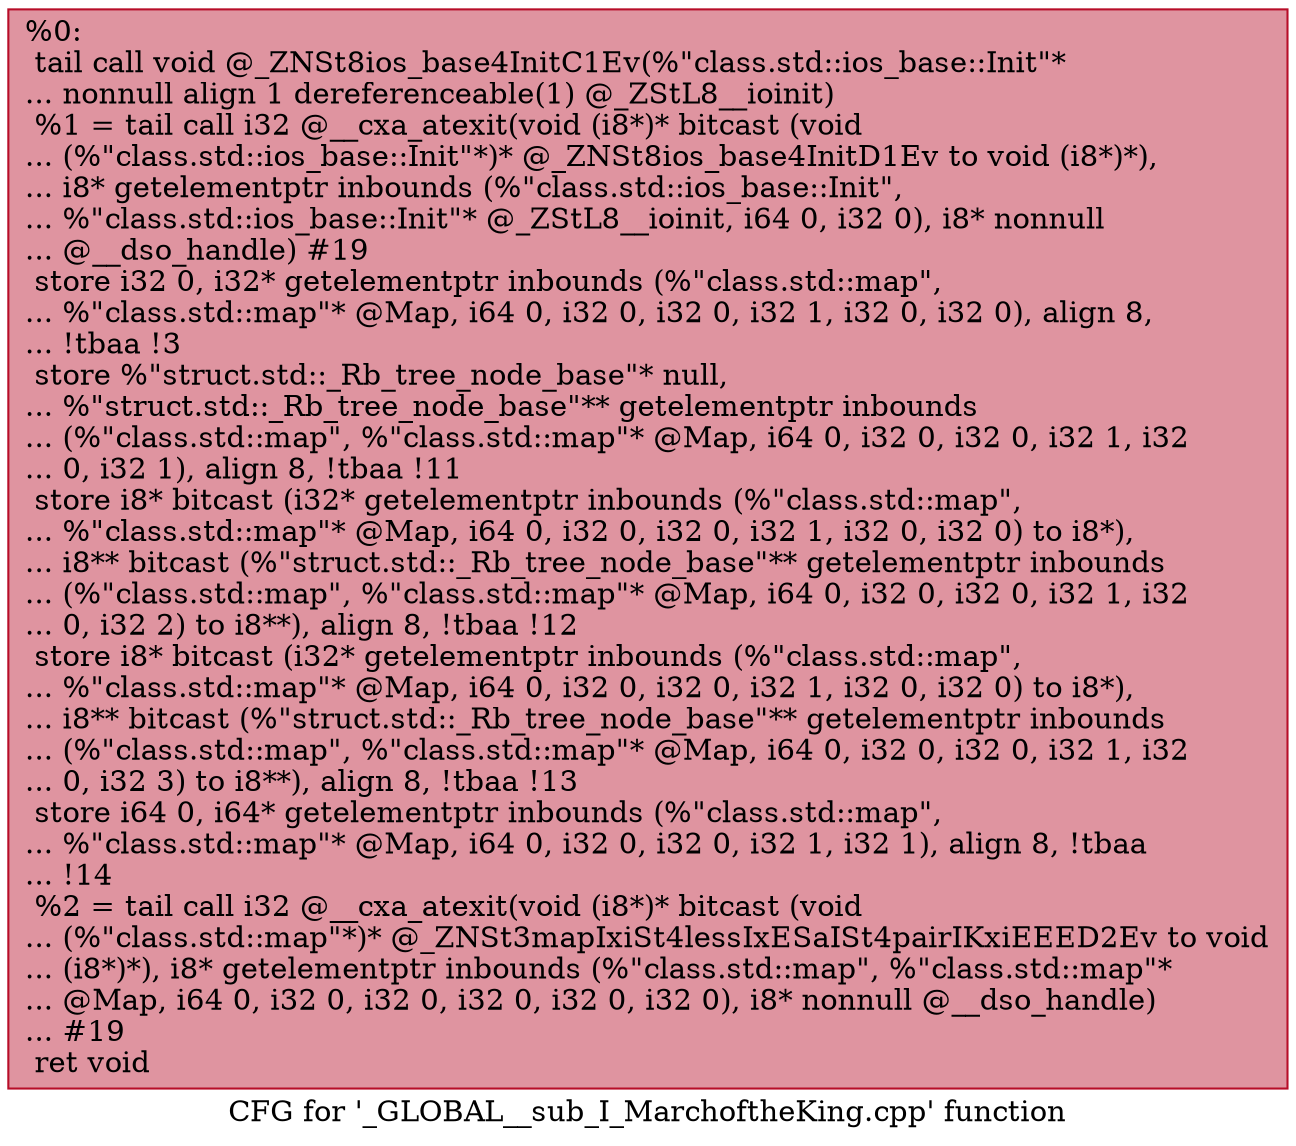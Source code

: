 digraph "CFG for '_GLOBAL__sub_I_MarchoftheKing.cpp' function" {
	label="CFG for '_GLOBAL__sub_I_MarchoftheKing.cpp' function";

	Node0x560f1a52c410 [shape=record,color="#b70d28ff", style=filled, fillcolor="#b70d2870",label="{%0:\l  tail call void @_ZNSt8ios_base4InitC1Ev(%\"class.std::ios_base::Init\"*\l... nonnull align 1 dereferenceable(1) @_ZStL8__ioinit)\l  %1 = tail call i32 @__cxa_atexit(void (i8*)* bitcast (void\l... (%\"class.std::ios_base::Init\"*)* @_ZNSt8ios_base4InitD1Ev to void (i8*)*),\l... i8* getelementptr inbounds (%\"class.std::ios_base::Init\",\l... %\"class.std::ios_base::Init\"* @_ZStL8__ioinit, i64 0, i32 0), i8* nonnull\l... @__dso_handle) #19\l  store i32 0, i32* getelementptr inbounds (%\"class.std::map\",\l... %\"class.std::map\"* @Map, i64 0, i32 0, i32 0, i32 1, i32 0, i32 0), align 8,\l... !tbaa !3\l  store %\"struct.std::_Rb_tree_node_base\"* null,\l... %\"struct.std::_Rb_tree_node_base\"** getelementptr inbounds\l... (%\"class.std::map\", %\"class.std::map\"* @Map, i64 0, i32 0, i32 0, i32 1, i32\l... 0, i32 1), align 8, !tbaa !11\l  store i8* bitcast (i32* getelementptr inbounds (%\"class.std::map\",\l... %\"class.std::map\"* @Map, i64 0, i32 0, i32 0, i32 1, i32 0, i32 0) to i8*),\l... i8** bitcast (%\"struct.std::_Rb_tree_node_base\"** getelementptr inbounds\l... (%\"class.std::map\", %\"class.std::map\"* @Map, i64 0, i32 0, i32 0, i32 1, i32\l... 0, i32 2) to i8**), align 8, !tbaa !12\l  store i8* bitcast (i32* getelementptr inbounds (%\"class.std::map\",\l... %\"class.std::map\"* @Map, i64 0, i32 0, i32 0, i32 1, i32 0, i32 0) to i8*),\l... i8** bitcast (%\"struct.std::_Rb_tree_node_base\"** getelementptr inbounds\l... (%\"class.std::map\", %\"class.std::map\"* @Map, i64 0, i32 0, i32 0, i32 1, i32\l... 0, i32 3) to i8**), align 8, !tbaa !13\l  store i64 0, i64* getelementptr inbounds (%\"class.std::map\",\l... %\"class.std::map\"* @Map, i64 0, i32 0, i32 0, i32 1, i32 1), align 8, !tbaa\l... !14\l  %2 = tail call i32 @__cxa_atexit(void (i8*)* bitcast (void\l... (%\"class.std::map\"*)* @_ZNSt3mapIxiSt4lessIxESaISt4pairIKxiEEED2Ev to void\l... (i8*)*), i8* getelementptr inbounds (%\"class.std::map\", %\"class.std::map\"*\l... @Map, i64 0, i32 0, i32 0, i32 0, i32 0, i32 0), i8* nonnull @__dso_handle)\l... #19\l  ret void\l}"];
}
